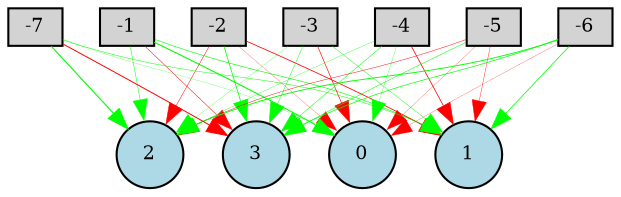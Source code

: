 digraph {
	node [fontsize=9 height=0.2 shape=circle width=0.2]
	-1 [fillcolor=lightgray shape=box style=filled]
	-2 [fillcolor=lightgray shape=box style=filled]
	-3 [fillcolor=lightgray shape=box style=filled]
	-4 [fillcolor=lightgray shape=box style=filled]
	-5 [fillcolor=lightgray shape=box style=filled]
	-6 [fillcolor=lightgray shape=box style=filled]
	-7 [fillcolor=lightgray shape=box style=filled]
	0 [fillcolor=lightblue style=filled]
	1 [fillcolor=lightblue style=filled]
	2 [fillcolor=lightblue style=filled]
	3 [fillcolor=lightblue style=filled]
	-1 -> 0 [color=green penwidth=0.51364856101 style=solid]
	-6 -> 3 [color=green penwidth=0.331360981361 style=solid]
	-4 -> 2 [color=green penwidth=0.158961462712 style=solid]
	-7 -> 0 [color=green penwidth=0.111933933991 style=solid]
	-3 -> 3 [color=green penwidth=0.219110626434 style=solid]
	-2 -> 0 [color=red penwidth=0.113926482809 style=solid]
	-2 -> 1 [color=red penwidth=0.384661781811 style=solid]
	-5 -> 1 [color=red penwidth=0.184385149062 style=solid]
	-6 -> 0 [color=red penwidth=0.119384421934 style=solid]
	-4 -> 3 [color=green penwidth=0.245927300374 style=solid]
	-3 -> 2 [color=green penwidth=0.121851624427 style=solid]
	-7 -> 3 [color=red penwidth=0.471305818463 style=solid]
	-5 -> 0 [color=red penwidth=0.112974706921 style=solid]
	-1 -> 2 [color=green penwidth=0.231301570281 style=solid]
	-6 -> 1 [color=green penwidth=0.367902142337 style=solid]
	-2 -> 2 [color=red penwidth=0.231034723872 style=solid]
	-1 -> 1 [color=green penwidth=0.292550029794 style=solid]
	-3 -> 1 [color=green penwidth=0.209644890621 style=solid]
	-4 -> 0 [color=green penwidth=0.142323535134 style=solid]
	-7 -> 2 [color=green penwidth=0.541174336898 style=solid]
	-5 -> 3 [color=green penwidth=0.253250615573 style=solid]
	-1 -> 3 [color=red penwidth=0.238472036645 style=solid]
	-3 -> 0 [color=red penwidth=0.299400793467 style=solid]
	-6 -> 2 [color=green penwidth=0.446013120234 style=solid]
	-2 -> 3 [color=green penwidth=0.362563148812 style=solid]
	-4 -> 1 [color=red penwidth=0.368295595956 style=solid]
	-7 -> 1 [color=green penwidth=0.233655440148 style=solid]
	-5 -> 2 [color=red penwidth=0.216943740439 style=solid]
}

